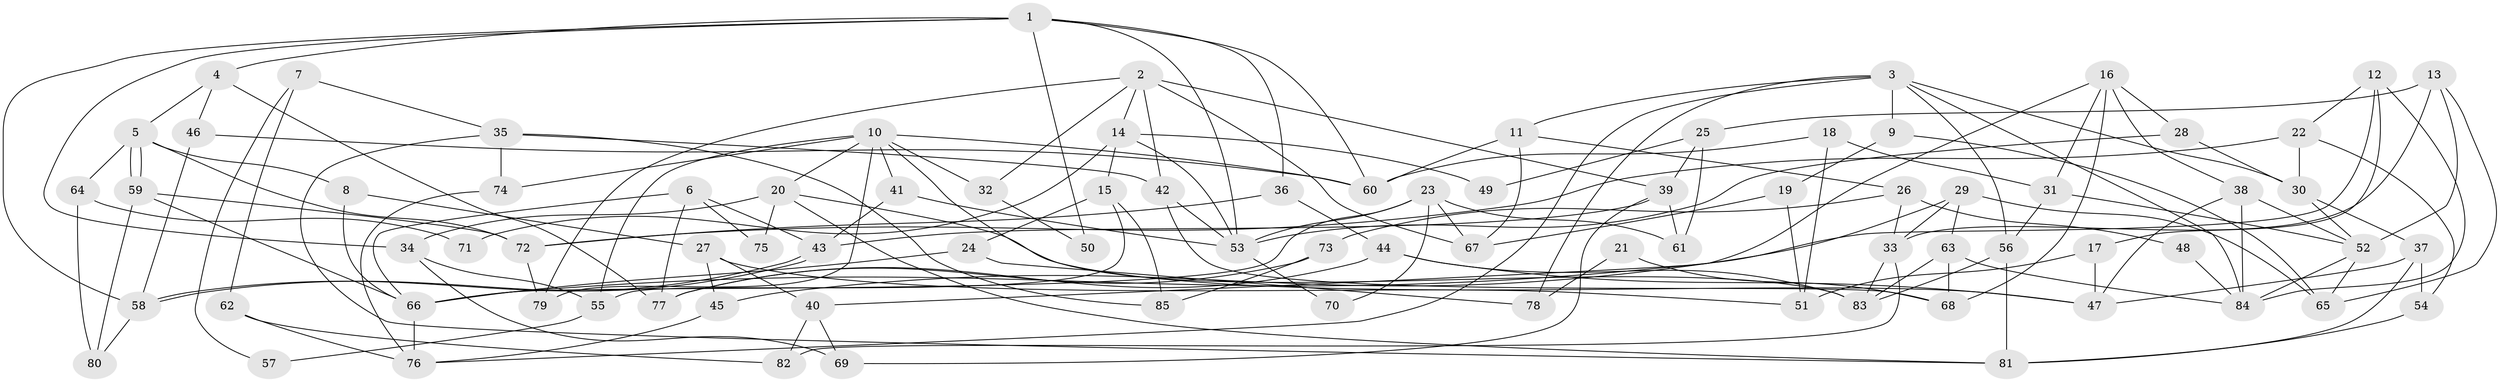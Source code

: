 // Generated by graph-tools (version 1.1) at 2025/15/03/09/25 04:15:01]
// undirected, 85 vertices, 170 edges
graph export_dot {
graph [start="1"]
  node [color=gray90,style=filled];
  1;
  2;
  3;
  4;
  5;
  6;
  7;
  8;
  9;
  10;
  11;
  12;
  13;
  14;
  15;
  16;
  17;
  18;
  19;
  20;
  21;
  22;
  23;
  24;
  25;
  26;
  27;
  28;
  29;
  30;
  31;
  32;
  33;
  34;
  35;
  36;
  37;
  38;
  39;
  40;
  41;
  42;
  43;
  44;
  45;
  46;
  47;
  48;
  49;
  50;
  51;
  52;
  53;
  54;
  55;
  56;
  57;
  58;
  59;
  60;
  61;
  62;
  63;
  64;
  65;
  66;
  67;
  68;
  69;
  70;
  71;
  72;
  73;
  74;
  75;
  76;
  77;
  78;
  79;
  80;
  81;
  82;
  83;
  84;
  85;
  1 -- 34;
  1 -- 36;
  1 -- 4;
  1 -- 50;
  1 -- 53;
  1 -- 58;
  1 -- 60;
  2 -- 39;
  2 -- 42;
  2 -- 14;
  2 -- 32;
  2 -- 67;
  2 -- 79;
  3 -- 56;
  3 -- 84;
  3 -- 9;
  3 -- 11;
  3 -- 30;
  3 -- 76;
  3 -- 78;
  4 -- 46;
  4 -- 5;
  4 -- 77;
  5 -- 59;
  5 -- 59;
  5 -- 8;
  5 -- 64;
  5 -- 72;
  6 -- 66;
  6 -- 77;
  6 -- 43;
  6 -- 75;
  7 -- 35;
  7 -- 62;
  7 -- 57;
  8 -- 66;
  8 -- 27;
  9 -- 19;
  9 -- 65;
  10 -- 79;
  10 -- 74;
  10 -- 20;
  10 -- 32;
  10 -- 41;
  10 -- 55;
  10 -- 60;
  10 -- 83;
  11 -- 60;
  11 -- 26;
  11 -- 67;
  12 -- 22;
  12 -- 84;
  12 -- 17;
  12 -- 66;
  13 -- 65;
  13 -- 52;
  13 -- 25;
  13 -- 33;
  14 -- 53;
  14 -- 15;
  14 -- 49;
  14 -- 71;
  15 -- 55;
  15 -- 24;
  15 -- 85;
  16 -- 31;
  16 -- 28;
  16 -- 38;
  16 -- 40;
  16 -- 68;
  17 -- 47;
  17 -- 51;
  18 -- 60;
  18 -- 51;
  18 -- 31;
  19 -- 51;
  19 -- 67;
  20 -- 47;
  20 -- 34;
  20 -- 75;
  20 -- 81;
  21 -- 78;
  21 -- 68;
  22 -- 72;
  22 -- 30;
  22 -- 54;
  23 -- 53;
  23 -- 67;
  23 -- 61;
  23 -- 66;
  23 -- 70;
  24 -- 66;
  24 -- 78;
  25 -- 39;
  25 -- 49;
  25 -- 61;
  26 -- 33;
  26 -- 48;
  26 -- 73;
  27 -- 45;
  27 -- 40;
  27 -- 51;
  28 -- 30;
  28 -- 53;
  29 -- 33;
  29 -- 63;
  29 -- 45;
  29 -- 65;
  30 -- 52;
  30 -- 37;
  31 -- 52;
  31 -- 56;
  32 -- 50;
  33 -- 83;
  33 -- 82;
  34 -- 69;
  34 -- 55;
  35 -- 42;
  35 -- 81;
  35 -- 74;
  35 -- 85;
  36 -- 72;
  36 -- 44;
  37 -- 54;
  37 -- 47;
  37 -- 81;
  38 -- 47;
  38 -- 52;
  38 -- 84;
  39 -- 61;
  39 -- 43;
  39 -- 69;
  40 -- 69;
  40 -- 82;
  41 -- 43;
  41 -- 53;
  42 -- 53;
  42 -- 68;
  43 -- 58;
  43 -- 58;
  44 -- 83;
  44 -- 77;
  44 -- 47;
  45 -- 76;
  46 -- 60;
  46 -- 58;
  48 -- 84;
  52 -- 65;
  52 -- 84;
  53 -- 70;
  54 -- 81;
  55 -- 57;
  56 -- 81;
  56 -- 83;
  58 -- 80;
  59 -- 66;
  59 -- 72;
  59 -- 80;
  62 -- 76;
  62 -- 82;
  63 -- 83;
  63 -- 84;
  63 -- 68;
  64 -- 80;
  64 -- 71;
  66 -- 76;
  72 -- 79;
  73 -- 85;
  73 -- 77;
  74 -- 76;
}

